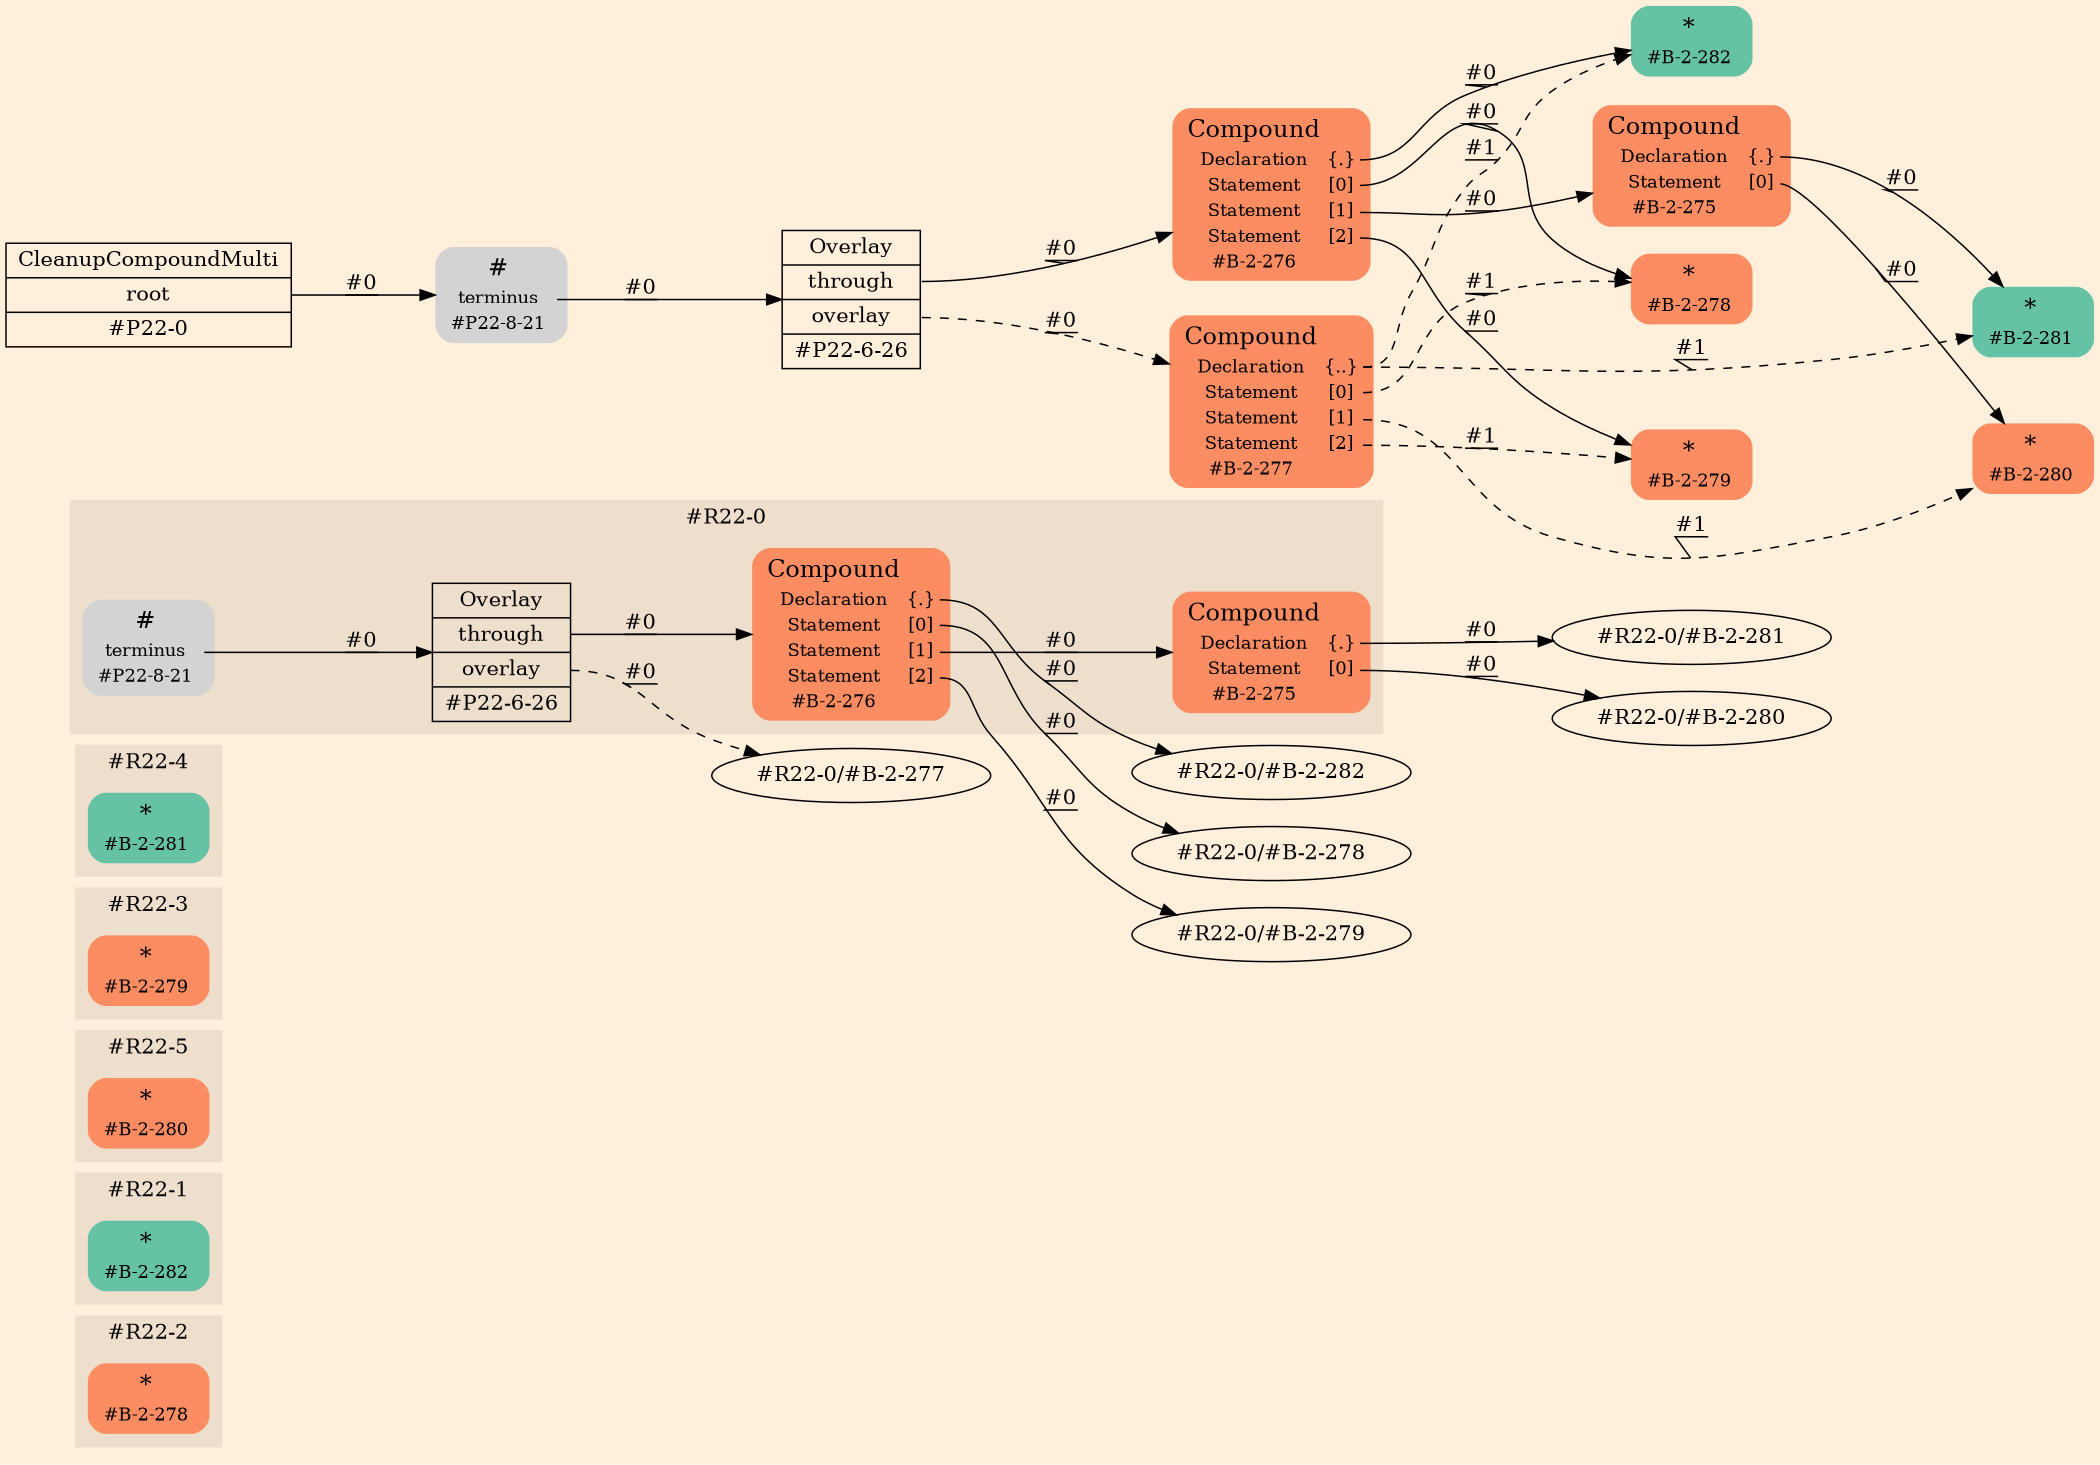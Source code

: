 digraph Inferno {
graph [
rankdir = "LR"
ranksep = 1.0
size = "14,20"
bgcolor = antiquewhite1
color = black
fontcolor = black
];
node [
];
subgraph "cluster#R22-2" {
label = "#R22-2"
style = "filled"
color = antiquewhite2
"#R22-2/#B-2-278" [
shape = "plaintext"
fillcolor = "/set28/2"
label = <<TABLE BORDER="0" CELLBORDER="0" CELLSPACING="0">
 <TR>
  <TD><FONT POINT-SIZE="16.0">*</FONT></TD>
  <TD></TD>
 </TR>
 <TR>
  <TD>#B-2-278</TD>
  <TD PORT="port0"></TD>
 </TR>
</TABLE>>
style = "rounded,filled"
fontsize = "12"
];
}
subgraph "cluster#R22-1" {
label = "#R22-1"
style = "filled"
color = antiquewhite2
"#R22-1/#B-2-282" [
shape = "plaintext"
fillcolor = "/set28/1"
label = <<TABLE BORDER="0" CELLBORDER="0" CELLSPACING="0">
 <TR>
  <TD><FONT POINT-SIZE="16.0">*</FONT></TD>
  <TD></TD>
 </TR>
 <TR>
  <TD>#B-2-282</TD>
  <TD PORT="port0"></TD>
 </TR>
</TABLE>>
style = "rounded,filled"
fontsize = "12"
];
}
subgraph "cluster#R22-5" {
label = "#R22-5"
style = "filled"
color = antiquewhite2
"#R22-5/#B-2-280" [
shape = "plaintext"
fillcolor = "/set28/2"
label = <<TABLE BORDER="0" CELLBORDER="0" CELLSPACING="0">
 <TR>
  <TD><FONT POINT-SIZE="16.0">*</FONT></TD>
  <TD></TD>
 </TR>
 <TR>
  <TD>#B-2-280</TD>
  <TD PORT="port0"></TD>
 </TR>
</TABLE>>
style = "rounded,filled"
fontsize = "12"
];
}
subgraph "cluster#R22-3" {
label = "#R22-3"
style = "filled"
color = antiquewhite2
"#R22-3/#B-2-279" [
shape = "plaintext"
fillcolor = "/set28/2"
label = <<TABLE BORDER="0" CELLBORDER="0" CELLSPACING="0">
 <TR>
  <TD><FONT POINT-SIZE="16.0">*</FONT></TD>
  <TD></TD>
 </TR>
 <TR>
  <TD>#B-2-279</TD>
  <TD PORT="port0"></TD>
 </TR>
</TABLE>>
style = "rounded,filled"
fontsize = "12"
];
}
subgraph "cluster#R22-4" {
label = "#R22-4"
style = "filled"
color = antiquewhite2
"#R22-4/#B-2-281" [
shape = "plaintext"
fillcolor = "/set28/1"
label = <<TABLE BORDER="0" CELLBORDER="0" CELLSPACING="0">
 <TR>
  <TD><FONT POINT-SIZE="16.0">*</FONT></TD>
  <TD></TD>
 </TR>
 <TR>
  <TD>#B-2-281</TD>
  <TD PORT="port0"></TD>
 </TR>
</TABLE>>
style = "rounded,filled"
fontsize = "12"
];
}
subgraph "cluster#R22-0" {
label = "#R22-0"
style = "filled"
color = antiquewhite2
"#R22-0/#B-2-275" [
shape = "plaintext"
fillcolor = "/set28/2"
label = <<TABLE BORDER="0" CELLBORDER="0" CELLSPACING="0">
 <TR>
  <TD><FONT POINT-SIZE="16.0">Compound</FONT></TD>
  <TD></TD>
 </TR>
 <TR>
  <TD>Declaration</TD>
  <TD PORT="port0">{.}</TD>
 </TR>
 <TR>
  <TD>Statement</TD>
  <TD PORT="port1">[0]</TD>
 </TR>
 <TR>
  <TD>#B-2-275</TD>
  <TD PORT="port2"></TD>
 </TR>
</TABLE>>
style = "rounded,filled"
fontsize = "12"
];
"#R22-0/#P22-8-21" [
shape = "plaintext"
label = <<TABLE BORDER="0" CELLBORDER="0" CELLSPACING="0">
 <TR>
  <TD><FONT POINT-SIZE="16.0">#</FONT></TD>
  <TD></TD>
 </TR>
 <TR>
  <TD>terminus</TD>
  <TD PORT="port0"></TD>
 </TR>
 <TR>
  <TD>#P22-8-21</TD>
  <TD PORT="port1"></TD>
 </TR>
</TABLE>>
style = "rounded,filled"
fontsize = "12"
];
"#R22-0/#B-2-276" [
shape = "plaintext"
fillcolor = "/set28/2"
label = <<TABLE BORDER="0" CELLBORDER="0" CELLSPACING="0">
 <TR>
  <TD><FONT POINT-SIZE="16.0">Compound</FONT></TD>
  <TD></TD>
 </TR>
 <TR>
  <TD>Declaration</TD>
  <TD PORT="port0">{.}</TD>
 </TR>
 <TR>
  <TD>Statement</TD>
  <TD PORT="port1">[0]</TD>
 </TR>
 <TR>
  <TD>Statement</TD>
  <TD PORT="port2">[1]</TD>
 </TR>
 <TR>
  <TD>Statement</TD>
  <TD PORT="port3">[2]</TD>
 </TR>
 <TR>
  <TD>#B-2-276</TD>
  <TD PORT="port4"></TD>
 </TR>
</TABLE>>
style = "rounded,filled"
fontsize = "12"
];
"#R22-0/#P22-6-26" [
shape = "record"
fillcolor = antiquewhite2
label = "<fixed> Overlay | <port0> through | <port1> overlay | <port2> #P22-6-26"
style = "filled"
fontsize = "14"
color = black
fontcolor = black
];
}
"#R22-0/#B-2-275":port0 -> "#R22-0/#B-2-281" [style="solid"
label = "#0"
decorate = true
color = black
fontcolor = black
];
"#R22-0/#B-2-275":port1 -> "#R22-0/#B-2-280" [style="solid"
label = "#0"
decorate = true
color = black
fontcolor = black
];
"#R22-0/#P22-8-21":port0 -> "#R22-0/#P22-6-26" [style="solid"
label = "#0"
decorate = true
color = black
fontcolor = black
];
"#R22-0/#B-2-276":port0 -> "#R22-0/#B-2-282" [style="solid"
label = "#0"
decorate = true
color = black
fontcolor = black
];
"#R22-0/#B-2-276":port1 -> "#R22-0/#B-2-278" [style="solid"
label = "#0"
decorate = true
color = black
fontcolor = black
];
"#R22-0/#B-2-276":port2 -> "#R22-0/#B-2-275" [style="solid"
label = "#0"
decorate = true
color = black
fontcolor = black
];
"#R22-0/#B-2-276":port3 -> "#R22-0/#B-2-279" [style="solid"
label = "#0"
decorate = true
color = black
fontcolor = black
];
"#R22-0/#P22-6-26":port0 -> "#R22-0/#B-2-276" [style="solid"
label = "#0"
decorate = true
color = black
fontcolor = black
];
"#R22-0/#P22-6-26":port1 -> "#R22-0/#B-2-277" [style="dashed"
label = "#0"
decorate = true
color = black
fontcolor = black
];
"CR#P22-0" [
shape = "record"
fillcolor = antiquewhite1
label = "<fixed> CleanupCompoundMulti | <port0> root | <port1> #P22-0"
style = "filled"
fontsize = "14"
color = black
fontcolor = black
];
"#P22-8-21" [
shape = "plaintext"
label = <<TABLE BORDER="0" CELLBORDER="0" CELLSPACING="0">
 <TR>
  <TD><FONT POINT-SIZE="16.0">#</FONT></TD>
  <TD></TD>
 </TR>
 <TR>
  <TD>terminus</TD>
  <TD PORT="port0"></TD>
 </TR>
 <TR>
  <TD>#P22-8-21</TD>
  <TD PORT="port1"></TD>
 </TR>
</TABLE>>
style = "rounded,filled"
fontsize = "12"
];
"#P22-6-26" [
shape = "record"
fillcolor = antiquewhite1
label = "<fixed> Overlay | <port0> through | <port1> overlay | <port2> #P22-6-26"
style = "filled"
fontsize = "14"
color = black
fontcolor = black
];
"#B-2-276" [
shape = "plaintext"
fillcolor = "/set28/2"
label = <<TABLE BORDER="0" CELLBORDER="0" CELLSPACING="0">
 <TR>
  <TD><FONT POINT-SIZE="16.0">Compound</FONT></TD>
  <TD></TD>
 </TR>
 <TR>
  <TD>Declaration</TD>
  <TD PORT="port0">{.}</TD>
 </TR>
 <TR>
  <TD>Statement</TD>
  <TD PORT="port1">[0]</TD>
 </TR>
 <TR>
  <TD>Statement</TD>
  <TD PORT="port2">[1]</TD>
 </TR>
 <TR>
  <TD>Statement</TD>
  <TD PORT="port3">[2]</TD>
 </TR>
 <TR>
  <TD>#B-2-276</TD>
  <TD PORT="port4"></TD>
 </TR>
</TABLE>>
style = "rounded,filled"
fontsize = "12"
];
"#B-2-282" [
shape = "plaintext"
fillcolor = "/set28/1"
label = <<TABLE BORDER="0" CELLBORDER="0" CELLSPACING="0">
 <TR>
  <TD><FONT POINT-SIZE="16.0">*</FONT></TD>
  <TD></TD>
 </TR>
 <TR>
  <TD>#B-2-282</TD>
  <TD PORT="port0"></TD>
 </TR>
</TABLE>>
style = "rounded,filled"
fontsize = "12"
];
"#B-2-278" [
shape = "plaintext"
fillcolor = "/set28/2"
label = <<TABLE BORDER="0" CELLBORDER="0" CELLSPACING="0">
 <TR>
  <TD><FONT POINT-SIZE="16.0">*</FONT></TD>
  <TD></TD>
 </TR>
 <TR>
  <TD>#B-2-278</TD>
  <TD PORT="port0"></TD>
 </TR>
</TABLE>>
style = "rounded,filled"
fontsize = "12"
];
"#B-2-275" [
shape = "plaintext"
fillcolor = "/set28/2"
label = <<TABLE BORDER="0" CELLBORDER="0" CELLSPACING="0">
 <TR>
  <TD><FONT POINT-SIZE="16.0">Compound</FONT></TD>
  <TD></TD>
 </TR>
 <TR>
  <TD>Declaration</TD>
  <TD PORT="port0">{.}</TD>
 </TR>
 <TR>
  <TD>Statement</TD>
  <TD PORT="port1">[0]</TD>
 </TR>
 <TR>
  <TD>#B-2-275</TD>
  <TD PORT="port2"></TD>
 </TR>
</TABLE>>
style = "rounded,filled"
fontsize = "12"
];
"#B-2-281" [
shape = "plaintext"
fillcolor = "/set28/1"
label = <<TABLE BORDER="0" CELLBORDER="0" CELLSPACING="0">
 <TR>
  <TD><FONT POINT-SIZE="16.0">*</FONT></TD>
  <TD></TD>
 </TR>
 <TR>
  <TD>#B-2-281</TD>
  <TD PORT="port0"></TD>
 </TR>
</TABLE>>
style = "rounded,filled"
fontsize = "12"
];
"#B-2-280" [
shape = "plaintext"
fillcolor = "/set28/2"
label = <<TABLE BORDER="0" CELLBORDER="0" CELLSPACING="0">
 <TR>
  <TD><FONT POINT-SIZE="16.0">*</FONT></TD>
  <TD></TD>
 </TR>
 <TR>
  <TD>#B-2-280</TD>
  <TD PORT="port0"></TD>
 </TR>
</TABLE>>
style = "rounded,filled"
fontsize = "12"
];
"#B-2-279" [
shape = "plaintext"
fillcolor = "/set28/2"
label = <<TABLE BORDER="0" CELLBORDER="0" CELLSPACING="0">
 <TR>
  <TD><FONT POINT-SIZE="16.0">*</FONT></TD>
  <TD></TD>
 </TR>
 <TR>
  <TD>#B-2-279</TD>
  <TD PORT="port0"></TD>
 </TR>
</TABLE>>
style = "rounded,filled"
fontsize = "12"
];
"#B-2-277" [
shape = "plaintext"
fillcolor = "/set28/2"
label = <<TABLE BORDER="0" CELLBORDER="0" CELLSPACING="0">
 <TR>
  <TD><FONT POINT-SIZE="16.0">Compound</FONT></TD>
  <TD></TD>
 </TR>
 <TR>
  <TD>Declaration</TD>
  <TD PORT="port0">{..}</TD>
 </TR>
 <TR>
  <TD>Statement</TD>
  <TD PORT="port1">[0]</TD>
 </TR>
 <TR>
  <TD>Statement</TD>
  <TD PORT="port2">[1]</TD>
 </TR>
 <TR>
  <TD>Statement</TD>
  <TD PORT="port3">[2]</TD>
 </TR>
 <TR>
  <TD>#B-2-277</TD>
  <TD PORT="port4"></TD>
 </TR>
</TABLE>>
style = "rounded,filled"
fontsize = "12"
];
"CR#P22-0":port0 -> "#P22-8-21" [style="solid"
label = "#0"
decorate = true
color = black
fontcolor = black
];
"#P22-8-21":port0 -> "#P22-6-26" [style="solid"
label = "#0"
decorate = true
color = black
fontcolor = black
];
"#P22-6-26":port0 -> "#B-2-276" [style="solid"
label = "#0"
decorate = true
color = black
fontcolor = black
];
"#P22-6-26":port1 -> "#B-2-277" [style="dashed"
label = "#0"
decorate = true
color = black
fontcolor = black
];
"#B-2-276":port0 -> "#B-2-282" [style="solid"
label = "#0"
decorate = true
color = black
fontcolor = black
];
"#B-2-276":port1 -> "#B-2-278" [style="solid"
label = "#0"
decorate = true
color = black
fontcolor = black
];
"#B-2-276":port2 -> "#B-2-275" [style="solid"
label = "#0"
decorate = true
color = black
fontcolor = black
];
"#B-2-276":port3 -> "#B-2-279" [style="solid"
label = "#0"
decorate = true
color = black
fontcolor = black
];
"#B-2-275":port0 -> "#B-2-281" [style="solid"
label = "#0"
decorate = true
color = black
fontcolor = black
];
"#B-2-275":port1 -> "#B-2-280" [style="solid"
label = "#0"
decorate = true
color = black
fontcolor = black
];
"#B-2-277":port0 -> "#B-2-281" [style="dashed"
label = "#1"
decorate = true
color = black
fontcolor = black
];
"#B-2-277":port0 -> "#B-2-282" [style="dashed"
label = "#1"
decorate = true
color = black
fontcolor = black
];
"#B-2-277":port1 -> "#B-2-278" [style="dashed"
label = "#1"
decorate = true
color = black
fontcolor = black
];
"#B-2-277":port2 -> "#B-2-280" [style="dashed"
label = "#1"
decorate = true
color = black
fontcolor = black
];
"#B-2-277":port3 -> "#B-2-279" [style="dashed"
label = "#1"
decorate = true
color = black
fontcolor = black
];
}
